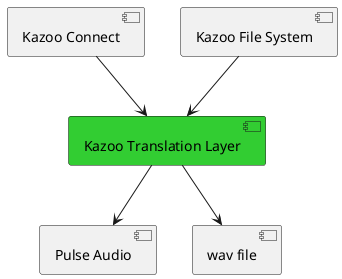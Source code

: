 @startuml

component "Kazoo Connect" as kc
component "Kazoo File System" as kfs
component "Kazoo Translation Layer" as ktl #LimeGreen
component "Pulse Audio" as pa
component "wav file" as wav

kc --> ktl
kfs --> ktl

ktl --> pa
ktl --> wav

@enduml